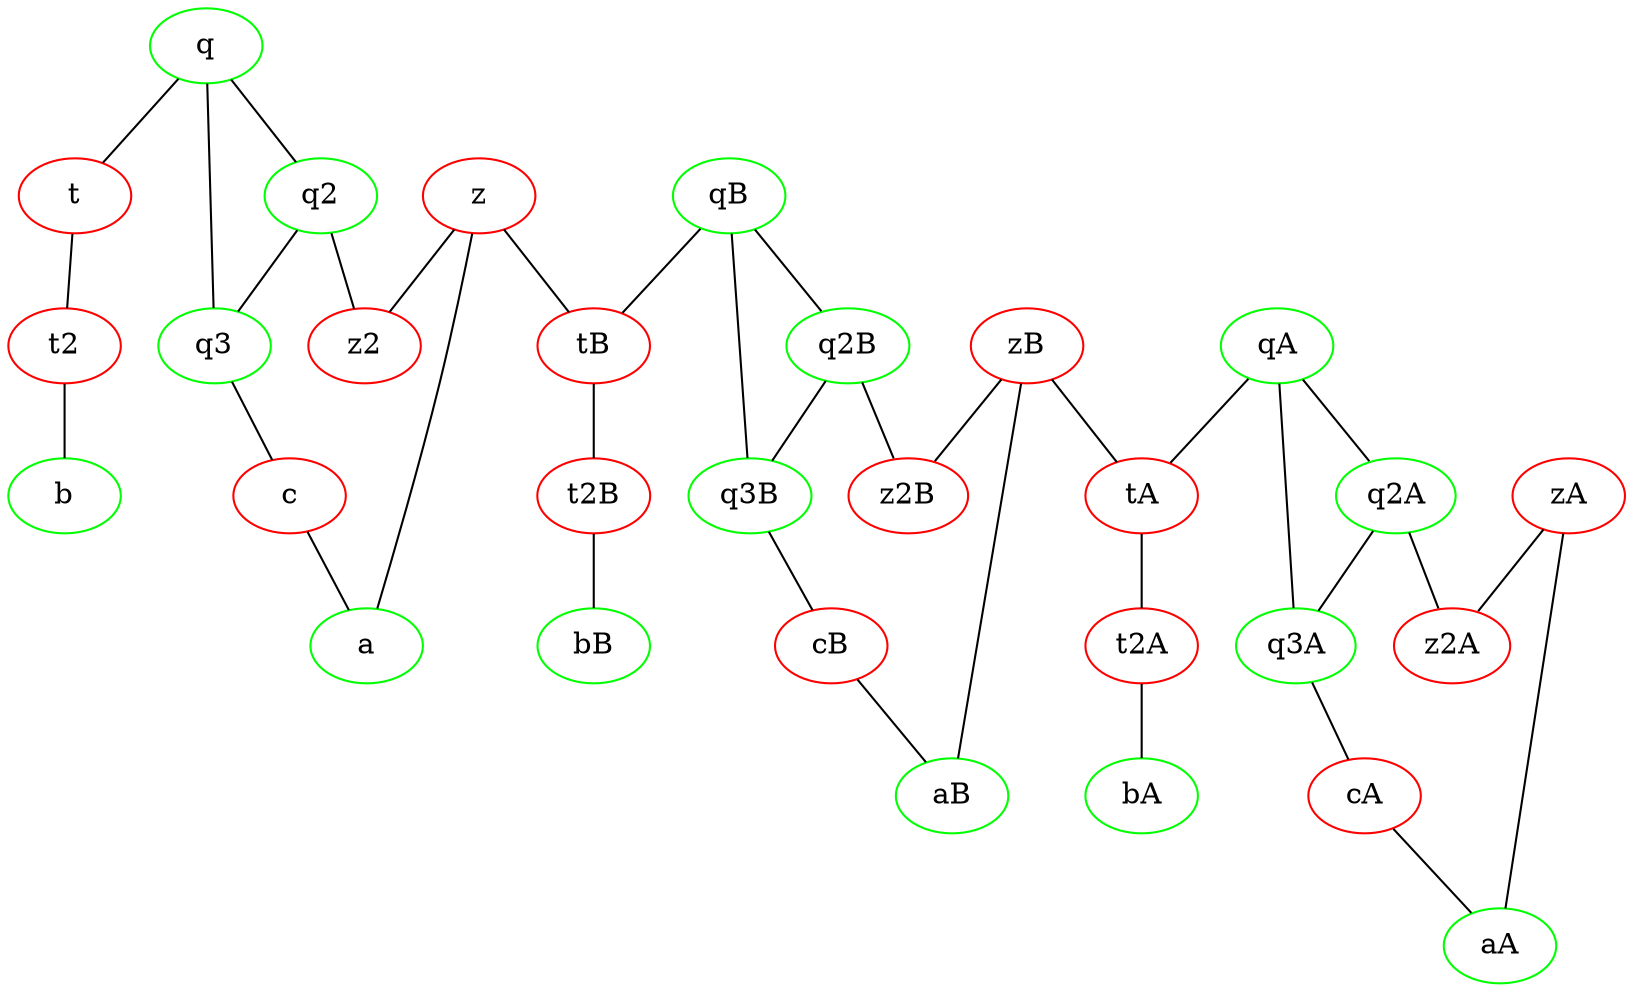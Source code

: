 graph SomeGraph{
    q[color=green];
    q2[color=green];
    q3[color=green];
    t[color=red];
    t2[color=red];
    z[color=red];
    z2[color=red];
    a[color=green];
    b[color=green];
    c[color=red];
    q -- q2;
    q -- q3;
    q2 -- q3;
    q -- t;
    t -- t2;
    q2 -- z2;
    z -- z2;
    z -- a;
    t2 -- b;
    q3 -- c;
    c -- a;

    qA[color=green];
    q2A[color=green];
    q3A[color=green];
    tA[color=red];
    t2A[color=red];
    zA[color=red];
    z2A[color=red];
    aA[color=green];
    bA[color=green];
    cA[color=red];
    qA -- q2A;
    qA -- q3A;
    q2A -- q3A;
    qA -- tA;
    tA -- t2A;
    q2A -- z2A;
    zA -- z2A;
    zA -- aA;
    t2A -- bA;
    q3A -- cA;
    cA -- aA;

    qB[color=green];
    q2B[color=green];
    q3B[color=green];
    t2B[color=red];
    tB[color=red];
    zB[color=red];
    z2B[color=red];
    aB[color=green];
    bB[color=green];
    cB[color=red];
    qB -- q2B;
    qB -- q3B;
    q2B -- q3B;
    qB -- tB;
    tB -- t2B;
    q2B -- z2B;
    zB -- z2B;
    zB -- aB;
    t2B -- bB;
    q3B -- cB;
    cB -- aB;

    z -- tB;
    zB -- tA;
}
